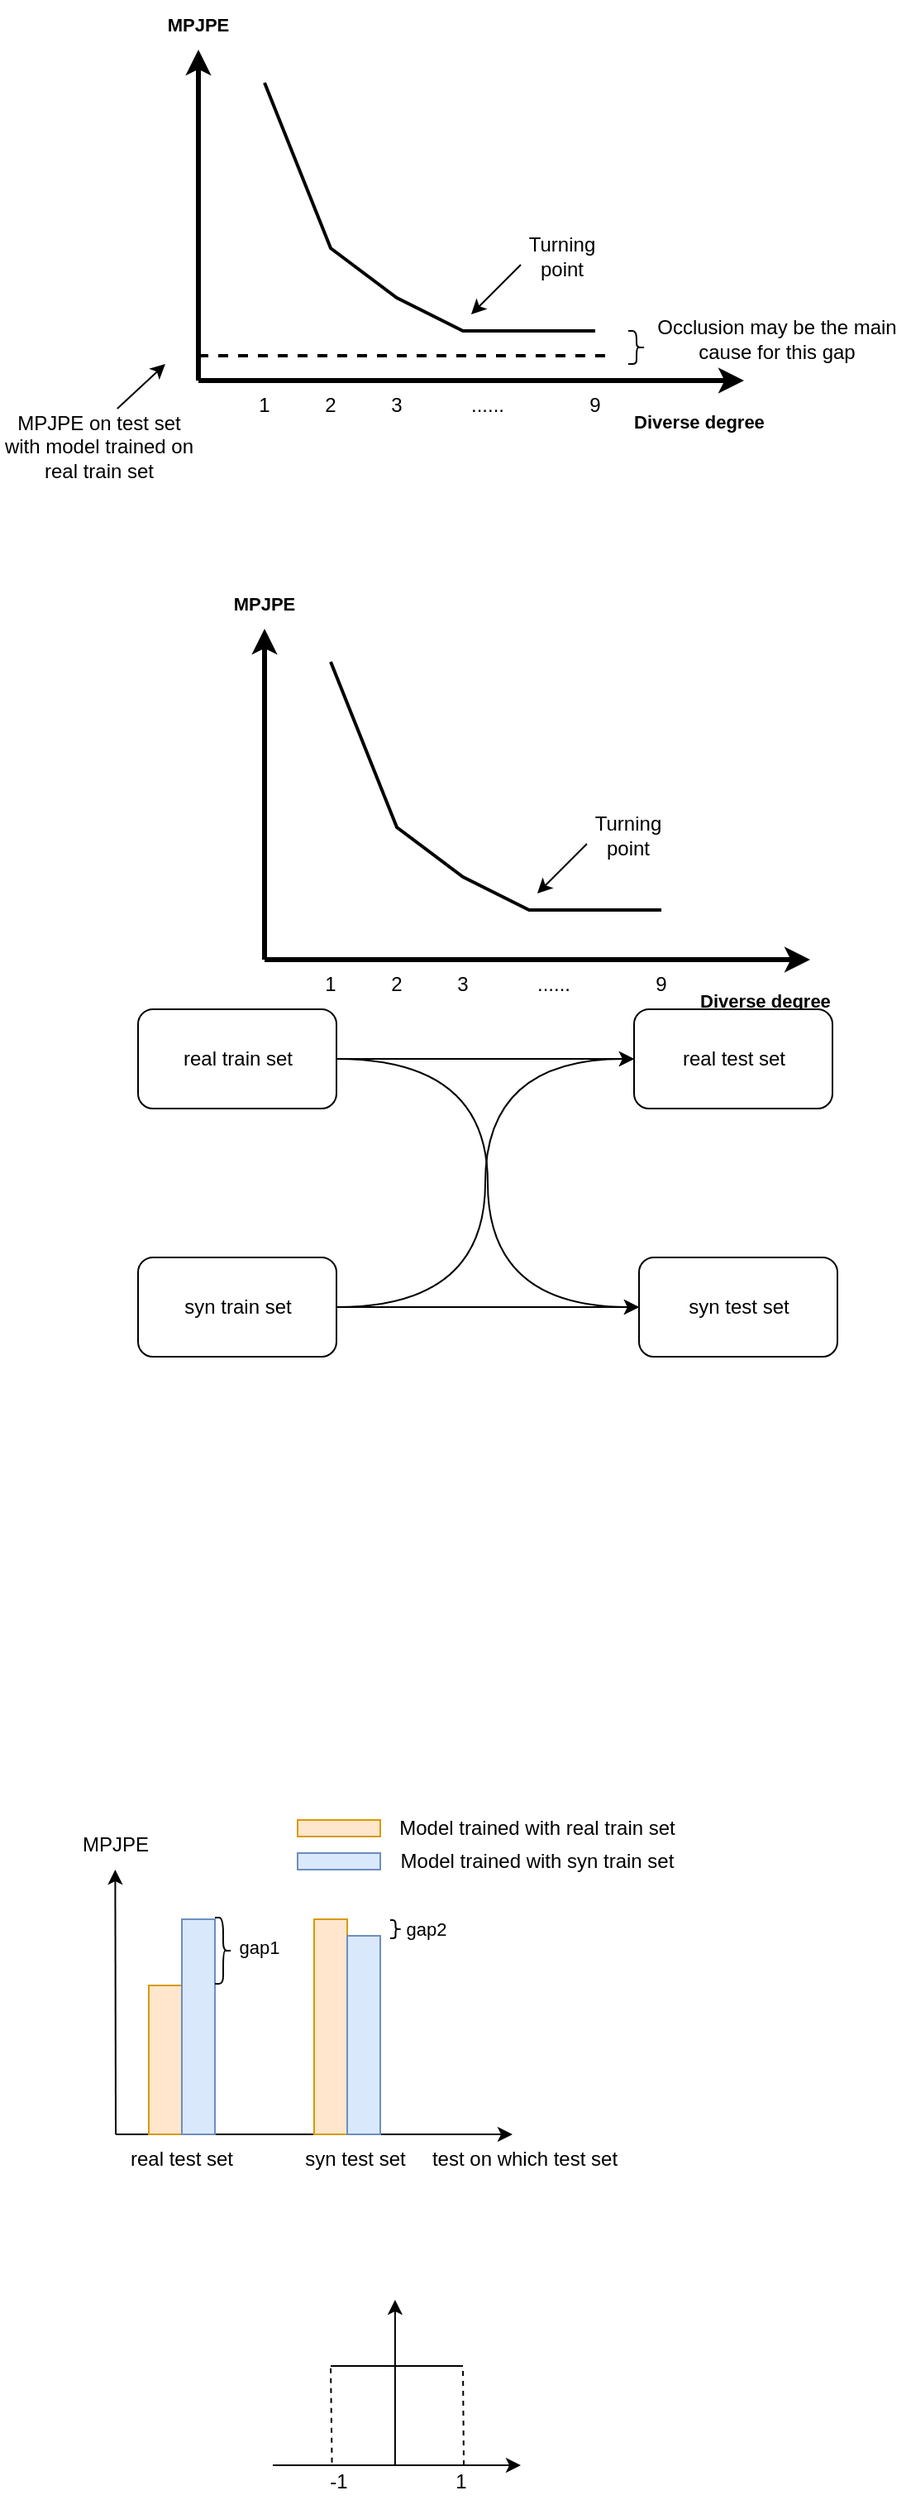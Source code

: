 <mxfile version="22.0.4" type="github">
  <diagram name="第 1 页" id="BZ15HrykAjEuu7JF3pu7">
    <mxGraphModel dx="578" dy="355" grid="1" gridSize="10" guides="1" tooltips="1" connect="1" arrows="1" fold="1" page="1" pageScale="1" pageWidth="827" pageHeight="1169" math="0" shadow="0">
      <root>
        <mxCell id="0" />
        <mxCell id="1" parent="0" />
        <mxCell id="IbeqkmLSxnjWZuMZQOvI-1" value="" style="endArrow=classic;html=1;rounded=0;strokeWidth=3;" parent="1" edge="1">
          <mxGeometry width="50" height="50" relative="1" as="geometry">
            <mxPoint x="160" y="320" as="sourcePoint" />
            <mxPoint x="160" y="120" as="targetPoint" />
          </mxGeometry>
        </mxCell>
        <mxCell id="IbeqkmLSxnjWZuMZQOvI-2" value="" style="endArrow=classic;html=1;rounded=0;strokeWidth=3;" parent="1" edge="1">
          <mxGeometry width="50" height="50" relative="1" as="geometry">
            <mxPoint x="160" y="320" as="sourcePoint" />
            <mxPoint x="490" y="320" as="targetPoint" />
          </mxGeometry>
        </mxCell>
        <mxCell id="IbeqkmLSxnjWZuMZQOvI-3" value="&lt;font style=&quot;font-size: 11px;&quot;&gt;&lt;b&gt;MPJPE&lt;/b&gt;&lt;/font&gt;" style="text;html=1;strokeColor=none;fillColor=none;align=center;verticalAlign=middle;whiteSpace=wrap;rounded=0;" parent="1" vertex="1">
          <mxGeometry x="130" y="90" width="60" height="30" as="geometry" />
        </mxCell>
        <mxCell id="IbeqkmLSxnjWZuMZQOvI-4" value="&lt;span style=&quot;font-size: 11px;&quot;&gt;&lt;b&gt;Diverse degree&lt;/b&gt;&lt;/span&gt;" style="text;html=1;strokeColor=none;fillColor=none;align=center;verticalAlign=middle;whiteSpace=wrap;rounded=0;" parent="1" vertex="1">
          <mxGeometry x="413" y="330" width="100" height="30" as="geometry" />
        </mxCell>
        <mxCell id="IbeqkmLSxnjWZuMZQOvI-5" value="" style="endArrow=none;html=1;rounded=0;strokeWidth=2;" parent="1" edge="1">
          <mxGeometry width="50" height="50" relative="1" as="geometry">
            <mxPoint x="400" y="290" as="sourcePoint" />
            <mxPoint x="200" y="140" as="targetPoint" />
            <Array as="points">
              <mxPoint x="320" y="290" />
              <mxPoint x="280" y="270" />
              <mxPoint x="240" y="240" />
            </Array>
          </mxGeometry>
        </mxCell>
        <mxCell id="IbeqkmLSxnjWZuMZQOvI-9" value="1" style="text;html=1;strokeColor=none;fillColor=none;align=center;verticalAlign=middle;whiteSpace=wrap;rounded=0;" parent="1" vertex="1">
          <mxGeometry x="190" y="320" width="20" height="30" as="geometry" />
        </mxCell>
        <mxCell id="IbeqkmLSxnjWZuMZQOvI-10" value="2" style="text;html=1;strokeColor=none;fillColor=none;align=center;verticalAlign=middle;whiteSpace=wrap;rounded=0;" parent="1" vertex="1">
          <mxGeometry x="230" y="320" width="20" height="30" as="geometry" />
        </mxCell>
        <mxCell id="IbeqkmLSxnjWZuMZQOvI-11" value="3" style="text;html=1;strokeColor=none;fillColor=none;align=center;verticalAlign=middle;whiteSpace=wrap;rounded=0;" parent="1" vertex="1">
          <mxGeometry x="270" y="320" width="20" height="30" as="geometry" />
        </mxCell>
        <mxCell id="IbeqkmLSxnjWZuMZQOvI-13" value="......" style="text;html=1;strokeColor=none;fillColor=none;align=center;verticalAlign=middle;whiteSpace=wrap;rounded=0;" parent="1" vertex="1">
          <mxGeometry x="320" y="320" width="30" height="30" as="geometry" />
        </mxCell>
        <mxCell id="IbeqkmLSxnjWZuMZQOvI-14" value="9" style="text;html=1;strokeColor=none;fillColor=none;align=center;verticalAlign=middle;whiteSpace=wrap;rounded=0;" parent="1" vertex="1">
          <mxGeometry x="390" y="320" width="20" height="30" as="geometry" />
        </mxCell>
        <mxCell id="IbeqkmLSxnjWZuMZQOvI-15" value="" style="endArrow=classic;html=1;rounded=0;" parent="1" edge="1">
          <mxGeometry width="50" height="50" relative="1" as="geometry">
            <mxPoint x="355" y="250" as="sourcePoint" />
            <mxPoint x="325" y="280" as="targetPoint" />
          </mxGeometry>
        </mxCell>
        <mxCell id="IbeqkmLSxnjWZuMZQOvI-16" value="Turning point" style="text;html=1;strokeColor=none;fillColor=none;align=center;verticalAlign=middle;whiteSpace=wrap;rounded=0;" parent="1" vertex="1">
          <mxGeometry x="350" y="230" width="60" height="30" as="geometry" />
        </mxCell>
        <mxCell id="IbeqkmLSxnjWZuMZQOvI-17" value="" style="endArrow=none;dashed=1;html=1;rounded=0;strokeWidth=2;" parent="1" edge="1">
          <mxGeometry width="50" height="50" relative="1" as="geometry">
            <mxPoint x="160" y="305" as="sourcePoint" />
            <mxPoint x="410" y="305" as="targetPoint" />
          </mxGeometry>
        </mxCell>
        <mxCell id="IbeqkmLSxnjWZuMZQOvI-18" value="" style="endArrow=classic;html=1;rounded=0;exitX=0.591;exitY=-0.075;exitDx=0;exitDy=0;exitPerimeter=0;" parent="1" source="IbeqkmLSxnjWZuMZQOvI-19" edge="1">
          <mxGeometry width="50" height="50" relative="1" as="geometry">
            <mxPoint x="110" y="330" as="sourcePoint" />
            <mxPoint x="140" y="310" as="targetPoint" />
          </mxGeometry>
        </mxCell>
        <mxCell id="IbeqkmLSxnjWZuMZQOvI-19" value="MPJPE on test set with model trained on real train set" style="text;html=1;strokeColor=none;fillColor=none;align=center;verticalAlign=middle;whiteSpace=wrap;rounded=0;" parent="1" vertex="1">
          <mxGeometry x="40" y="340" width="120" height="40" as="geometry" />
        </mxCell>
        <mxCell id="IbeqkmLSxnjWZuMZQOvI-21" value="" style="shape=curlyBracket;whiteSpace=wrap;html=1;rounded=1;flipH=1;labelPosition=right;verticalLabelPosition=middle;align=left;verticalAlign=middle;" parent="1" vertex="1">
          <mxGeometry x="420" y="290" width="10" height="20" as="geometry" />
        </mxCell>
        <mxCell id="IbeqkmLSxnjWZuMZQOvI-22" value="Occlusion may be the main cause for this gap" style="text;html=1;strokeColor=none;fillColor=none;align=center;verticalAlign=middle;whiteSpace=wrap;rounded=0;" parent="1" vertex="1">
          <mxGeometry x="430" y="280" width="160" height="30" as="geometry" />
        </mxCell>
        <mxCell id="IbeqkmLSxnjWZuMZQOvI-23" value="" style="endArrow=classic;html=1;rounded=0;strokeWidth=3;" parent="1" edge="1">
          <mxGeometry width="50" height="50" relative="1" as="geometry">
            <mxPoint x="200" y="670" as="sourcePoint" />
            <mxPoint x="200" y="470" as="targetPoint" />
          </mxGeometry>
        </mxCell>
        <mxCell id="IbeqkmLSxnjWZuMZQOvI-24" value="" style="endArrow=classic;html=1;rounded=0;strokeWidth=3;" parent="1" edge="1">
          <mxGeometry width="50" height="50" relative="1" as="geometry">
            <mxPoint x="200" y="670" as="sourcePoint" />
            <mxPoint x="530" y="670" as="targetPoint" />
          </mxGeometry>
        </mxCell>
        <mxCell id="IbeqkmLSxnjWZuMZQOvI-25" value="&lt;font style=&quot;font-size: 11px;&quot;&gt;&lt;b&gt;MPJPE&lt;/b&gt;&lt;/font&gt;" style="text;html=1;strokeColor=none;fillColor=none;align=center;verticalAlign=middle;whiteSpace=wrap;rounded=0;" parent="1" vertex="1">
          <mxGeometry x="170" y="440" width="60" height="30" as="geometry" />
        </mxCell>
        <mxCell id="IbeqkmLSxnjWZuMZQOvI-26" value="&lt;span style=&quot;font-size: 11px;&quot;&gt;&lt;b&gt;Diverse degree&lt;/b&gt;&lt;/span&gt;" style="text;html=1;strokeColor=none;fillColor=none;align=center;verticalAlign=middle;whiteSpace=wrap;rounded=0;" parent="1" vertex="1">
          <mxGeometry x="453" y="680" width="100" height="30" as="geometry" />
        </mxCell>
        <mxCell id="IbeqkmLSxnjWZuMZQOvI-27" value="" style="endArrow=none;html=1;rounded=0;strokeWidth=2;" parent="1" edge="1">
          <mxGeometry width="50" height="50" relative="1" as="geometry">
            <mxPoint x="440" y="640" as="sourcePoint" />
            <mxPoint x="240" y="490" as="targetPoint" />
            <Array as="points">
              <mxPoint x="360" y="640" />
              <mxPoint x="320" y="620" />
              <mxPoint x="280" y="590" />
            </Array>
          </mxGeometry>
        </mxCell>
        <mxCell id="IbeqkmLSxnjWZuMZQOvI-28" value="1" style="text;html=1;strokeColor=none;fillColor=none;align=center;verticalAlign=middle;whiteSpace=wrap;rounded=0;" parent="1" vertex="1">
          <mxGeometry x="230" y="670" width="20" height="30" as="geometry" />
        </mxCell>
        <mxCell id="IbeqkmLSxnjWZuMZQOvI-29" value="2" style="text;html=1;strokeColor=none;fillColor=none;align=center;verticalAlign=middle;whiteSpace=wrap;rounded=0;" parent="1" vertex="1">
          <mxGeometry x="270" y="670" width="20" height="30" as="geometry" />
        </mxCell>
        <mxCell id="IbeqkmLSxnjWZuMZQOvI-30" value="3" style="text;html=1;strokeColor=none;fillColor=none;align=center;verticalAlign=middle;whiteSpace=wrap;rounded=0;" parent="1" vertex="1">
          <mxGeometry x="310" y="670" width="20" height="30" as="geometry" />
        </mxCell>
        <mxCell id="IbeqkmLSxnjWZuMZQOvI-31" value="......" style="text;html=1;strokeColor=none;fillColor=none;align=center;verticalAlign=middle;whiteSpace=wrap;rounded=0;" parent="1" vertex="1">
          <mxGeometry x="360" y="670" width="30" height="30" as="geometry" />
        </mxCell>
        <mxCell id="IbeqkmLSxnjWZuMZQOvI-32" value="9" style="text;html=1;strokeColor=none;fillColor=none;align=center;verticalAlign=middle;whiteSpace=wrap;rounded=0;" parent="1" vertex="1">
          <mxGeometry x="430" y="670" width="20" height="30" as="geometry" />
        </mxCell>
        <mxCell id="IbeqkmLSxnjWZuMZQOvI-33" value="" style="endArrow=classic;html=1;rounded=0;" parent="1" edge="1">
          <mxGeometry width="50" height="50" relative="1" as="geometry">
            <mxPoint x="395" y="600" as="sourcePoint" />
            <mxPoint x="365" y="630" as="targetPoint" />
          </mxGeometry>
        </mxCell>
        <mxCell id="IbeqkmLSxnjWZuMZQOvI-34" value="Turning point" style="text;html=1;strokeColor=none;fillColor=none;align=center;verticalAlign=middle;whiteSpace=wrap;rounded=0;" parent="1" vertex="1">
          <mxGeometry x="390" y="580" width="60" height="30" as="geometry" />
        </mxCell>
        <mxCell id="IbeqkmLSxnjWZuMZQOvI-45" style="edgeStyle=orthogonalEdgeStyle;rounded=0;orthogonalLoop=1;jettySize=auto;html=1;" parent="1" source="IbeqkmLSxnjWZuMZQOvI-40" target="IbeqkmLSxnjWZuMZQOvI-42" edge="1">
          <mxGeometry relative="1" as="geometry" />
        </mxCell>
        <mxCell id="IbeqkmLSxnjWZuMZQOvI-46" style="edgeStyle=orthogonalEdgeStyle;rounded=0;orthogonalLoop=1;jettySize=auto;html=1;exitX=1;exitY=0.5;exitDx=0;exitDy=0;entryX=0;entryY=0.5;entryDx=0;entryDy=0;curved=1;" parent="1" source="IbeqkmLSxnjWZuMZQOvI-40" target="IbeqkmLSxnjWZuMZQOvI-43" edge="1">
          <mxGeometry relative="1" as="geometry" />
        </mxCell>
        <mxCell id="IbeqkmLSxnjWZuMZQOvI-40" value="real train set" style="rounded=1;whiteSpace=wrap;html=1;" parent="1" vertex="1">
          <mxGeometry x="123.5" y="700" width="120" height="60" as="geometry" />
        </mxCell>
        <mxCell id="IbeqkmLSxnjWZuMZQOvI-44" style="edgeStyle=orthogonalEdgeStyle;rounded=0;orthogonalLoop=1;jettySize=auto;html=1;entryX=0;entryY=0.5;entryDx=0;entryDy=0;curved=1;" parent="1" source="IbeqkmLSxnjWZuMZQOvI-41" target="IbeqkmLSxnjWZuMZQOvI-42" edge="1">
          <mxGeometry relative="1" as="geometry" />
        </mxCell>
        <mxCell id="IbeqkmLSxnjWZuMZQOvI-47" style="edgeStyle=orthogonalEdgeStyle;rounded=0;orthogonalLoop=1;jettySize=auto;html=1;" parent="1" source="IbeqkmLSxnjWZuMZQOvI-41" target="IbeqkmLSxnjWZuMZQOvI-43" edge="1">
          <mxGeometry relative="1" as="geometry" />
        </mxCell>
        <mxCell id="IbeqkmLSxnjWZuMZQOvI-41" value="syn train set" style="rounded=1;whiteSpace=wrap;html=1;" parent="1" vertex="1">
          <mxGeometry x="123.5" y="850" width="120" height="60" as="geometry" />
        </mxCell>
        <mxCell id="IbeqkmLSxnjWZuMZQOvI-42" value="real test set" style="rounded=1;whiteSpace=wrap;html=1;" parent="1" vertex="1">
          <mxGeometry x="423.5" y="700" width="120" height="60" as="geometry" />
        </mxCell>
        <mxCell id="IbeqkmLSxnjWZuMZQOvI-43" value="syn test set" style="rounded=1;whiteSpace=wrap;html=1;" parent="1" vertex="1">
          <mxGeometry x="426.5" y="850" width="120" height="60" as="geometry" />
        </mxCell>
        <mxCell id="IbeqkmLSxnjWZuMZQOvI-48" value="" style="endArrow=classic;html=1;rounded=0;" parent="1" edge="1">
          <mxGeometry width="50" height="50" relative="1" as="geometry">
            <mxPoint x="110" y="1380" as="sourcePoint" />
            <mxPoint x="109.69" y="1220" as="targetPoint" />
          </mxGeometry>
        </mxCell>
        <mxCell id="IbeqkmLSxnjWZuMZQOvI-49" value="" style="endArrow=classic;html=1;rounded=0;" parent="1" edge="1">
          <mxGeometry width="50" height="50" relative="1" as="geometry">
            <mxPoint x="110.16" y="1380" as="sourcePoint" />
            <mxPoint x="350" y="1380" as="targetPoint" />
          </mxGeometry>
        </mxCell>
        <mxCell id="IbeqkmLSxnjWZuMZQOvI-50" value="" style="rounded=0;whiteSpace=wrap;html=1;fillColor=#ffe6cc;strokeColor=#d79b00;" parent="1" vertex="1">
          <mxGeometry x="130" y="1290" width="20" height="90" as="geometry" />
        </mxCell>
        <mxCell id="IbeqkmLSxnjWZuMZQOvI-52" value="MPJPE" style="text;html=1;strokeColor=none;fillColor=none;align=center;verticalAlign=middle;whiteSpace=wrap;rounded=0;" parent="1" vertex="1">
          <mxGeometry x="80" y="1190" width="60" height="30" as="geometry" />
        </mxCell>
        <mxCell id="IbeqkmLSxnjWZuMZQOvI-53" value="" style="rounded=0;whiteSpace=wrap;html=1;fillColor=#dae8fc;strokeColor=#6c8ebf;" parent="1" vertex="1">
          <mxGeometry x="150" y="1250" width="20" height="130" as="geometry" />
        </mxCell>
        <mxCell id="IbeqkmLSxnjWZuMZQOvI-54" value="" style="rounded=0;whiteSpace=wrap;html=1;fillColor=#ffe6cc;strokeColor=#d79b00;" parent="1" vertex="1">
          <mxGeometry x="230" y="1250" width="20" height="130" as="geometry" />
        </mxCell>
        <mxCell id="IbeqkmLSxnjWZuMZQOvI-55" value="" style="rounded=0;whiteSpace=wrap;html=1;fillColor=#dae8fc;strokeColor=#6c8ebf;" parent="1" vertex="1">
          <mxGeometry x="250" y="1260" width="20" height="120" as="geometry" />
        </mxCell>
        <mxCell id="IbeqkmLSxnjWZuMZQOvI-56" value="real test set" style="text;html=1;strokeColor=none;fillColor=none;align=center;verticalAlign=middle;whiteSpace=wrap;rounded=0;" parent="1" vertex="1">
          <mxGeometry x="105" y="1380" width="90" height="30" as="geometry" />
        </mxCell>
        <mxCell id="IbeqkmLSxnjWZuMZQOvI-57" value="syn test set" style="text;html=1;strokeColor=none;fillColor=none;align=center;verticalAlign=middle;whiteSpace=wrap;rounded=0;" parent="1" vertex="1">
          <mxGeometry x="210" y="1380" width="90" height="30" as="geometry" />
        </mxCell>
        <mxCell id="IbeqkmLSxnjWZuMZQOvI-58" value="" style="rounded=0;whiteSpace=wrap;html=1;fillColor=#ffe6cc;strokeColor=#d79b00;" parent="1" vertex="1">
          <mxGeometry x="220" y="1190" width="50" height="10" as="geometry" />
        </mxCell>
        <mxCell id="IbeqkmLSxnjWZuMZQOvI-59" value="" style="rounded=0;whiteSpace=wrap;html=1;fillColor=#dae8fc;strokeColor=#6c8ebf;" parent="1" vertex="1">
          <mxGeometry x="220" y="1210" width="50" height="10" as="geometry" />
        </mxCell>
        <mxCell id="IbeqkmLSxnjWZuMZQOvI-60" value="test on which test set" style="text;html=1;strokeColor=none;fillColor=none;align=center;verticalAlign=middle;whiteSpace=wrap;rounded=0;" parent="1" vertex="1">
          <mxGeometry x="293.5" y="1380" width="126.5" height="30" as="geometry" />
        </mxCell>
        <mxCell id="IbeqkmLSxnjWZuMZQOvI-61" value="Model trained with real train set" style="text;html=1;strokeColor=none;fillColor=none;align=center;verticalAlign=middle;whiteSpace=wrap;rounded=0;" parent="1" vertex="1">
          <mxGeometry x="270" y="1180" width="190" height="30" as="geometry" />
        </mxCell>
        <mxCell id="IbeqkmLSxnjWZuMZQOvI-62" value="Model trained with syn train set" style="text;html=1;strokeColor=none;fillColor=none;align=center;verticalAlign=middle;whiteSpace=wrap;rounded=0;" parent="1" vertex="1">
          <mxGeometry x="270" y="1200" width="190" height="30" as="geometry" />
        </mxCell>
        <mxCell id="IbeqkmLSxnjWZuMZQOvI-63" value="" style="shape=curlyBracket;whiteSpace=wrap;html=1;rounded=1;flipH=1;labelPosition=right;verticalLabelPosition=middle;align=left;verticalAlign=middle;size=0.5;" parent="1" vertex="1">
          <mxGeometry x="170" y="1249" width="10" height="40" as="geometry" />
        </mxCell>
        <mxCell id="IbeqkmLSxnjWZuMZQOvI-66" value="&lt;font style=&quot;font-size: 11px;&quot;&gt;gap1&lt;/font&gt;" style="text;html=1;strokeColor=none;fillColor=none;align=center;verticalAlign=middle;whiteSpace=wrap;rounded=0;fontSize=10;" parent="1" vertex="1">
          <mxGeometry x="182" y="1257" width="30" height="20" as="geometry" />
        </mxCell>
        <mxCell id="IbeqkmLSxnjWZuMZQOvI-67" value="" style="shape=curlyBracket;whiteSpace=wrap;html=1;rounded=1;flipH=1;labelPosition=right;verticalLabelPosition=middle;align=left;verticalAlign=middle;size=0.5;" parent="1" vertex="1">
          <mxGeometry x="276" y="1250.5" width="6.5" height="11" as="geometry" />
        </mxCell>
        <mxCell id="IbeqkmLSxnjWZuMZQOvI-68" value="&lt;font style=&quot;font-size: 11px;&quot;&gt;gap2&lt;/font&gt;" style="text;html=1;strokeColor=none;fillColor=none;align=center;verticalAlign=middle;whiteSpace=wrap;rounded=0;fontSize=10;" parent="1" vertex="1">
          <mxGeometry x="282.5" y="1246" width="30" height="20" as="geometry" />
        </mxCell>
        <mxCell id="tHVpQrLH0h7NPi4nFCEw-1" value="" style="endArrow=classic;html=1;rounded=0;" edge="1" parent="1">
          <mxGeometry width="50" height="50" relative="1" as="geometry">
            <mxPoint x="278.95" y="1580" as="sourcePoint" />
            <mxPoint x="278.95" y="1480" as="targetPoint" />
          </mxGeometry>
        </mxCell>
        <mxCell id="tHVpQrLH0h7NPi4nFCEw-2" value="" style="endArrow=classic;html=1;rounded=0;" edge="1" parent="1">
          <mxGeometry width="50" height="50" relative="1" as="geometry">
            <mxPoint x="205.0" y="1580" as="sourcePoint" />
            <mxPoint x="355" y="1580" as="targetPoint" />
          </mxGeometry>
        </mxCell>
        <mxCell id="tHVpQrLH0h7NPi4nFCEw-3" value="" style="endArrow=none;html=1;rounded=0;" edge="1" parent="1">
          <mxGeometry width="50" height="50" relative="1" as="geometry">
            <mxPoint x="240" y="1520" as="sourcePoint" />
            <mxPoint x="320" y="1520" as="targetPoint" />
          </mxGeometry>
        </mxCell>
        <mxCell id="tHVpQrLH0h7NPi4nFCEw-4" value="-1" style="text;html=1;strokeColor=none;fillColor=none;align=center;verticalAlign=middle;whiteSpace=wrap;rounded=0;" vertex="1" parent="1">
          <mxGeometry x="226" y="1580" width="38" height="20" as="geometry" />
        </mxCell>
        <mxCell id="tHVpQrLH0h7NPi4nFCEw-5" value="1" style="text;html=1;strokeColor=none;fillColor=none;align=center;verticalAlign=middle;whiteSpace=wrap;rounded=0;" vertex="1" parent="1">
          <mxGeometry x="300" y="1580" width="38" height="20" as="geometry" />
        </mxCell>
        <mxCell id="tHVpQrLH0h7NPi4nFCEw-6" value="" style="endArrow=none;dashed=1;html=1;rounded=0;exitX=0.389;exitY=-0.083;exitDx=0;exitDy=0;exitPerimeter=0;" edge="1" parent="1" source="tHVpQrLH0h7NPi4nFCEw-4">
          <mxGeometry width="50" height="50" relative="1" as="geometry">
            <mxPoint x="240" y="1570" as="sourcePoint" />
            <mxPoint x="240" y="1520" as="targetPoint" />
          </mxGeometry>
        </mxCell>
        <mxCell id="tHVpQrLH0h7NPi4nFCEw-7" value="" style="endArrow=none;dashed=1;html=1;rounded=0;exitX=0.389;exitY=-0.083;exitDx=0;exitDy=0;exitPerimeter=0;" edge="1" parent="1">
          <mxGeometry width="50" height="50" relative="1" as="geometry">
            <mxPoint x="320.5" y="1580" as="sourcePoint" />
            <mxPoint x="320" y="1520" as="targetPoint" />
          </mxGeometry>
        </mxCell>
      </root>
    </mxGraphModel>
  </diagram>
</mxfile>
